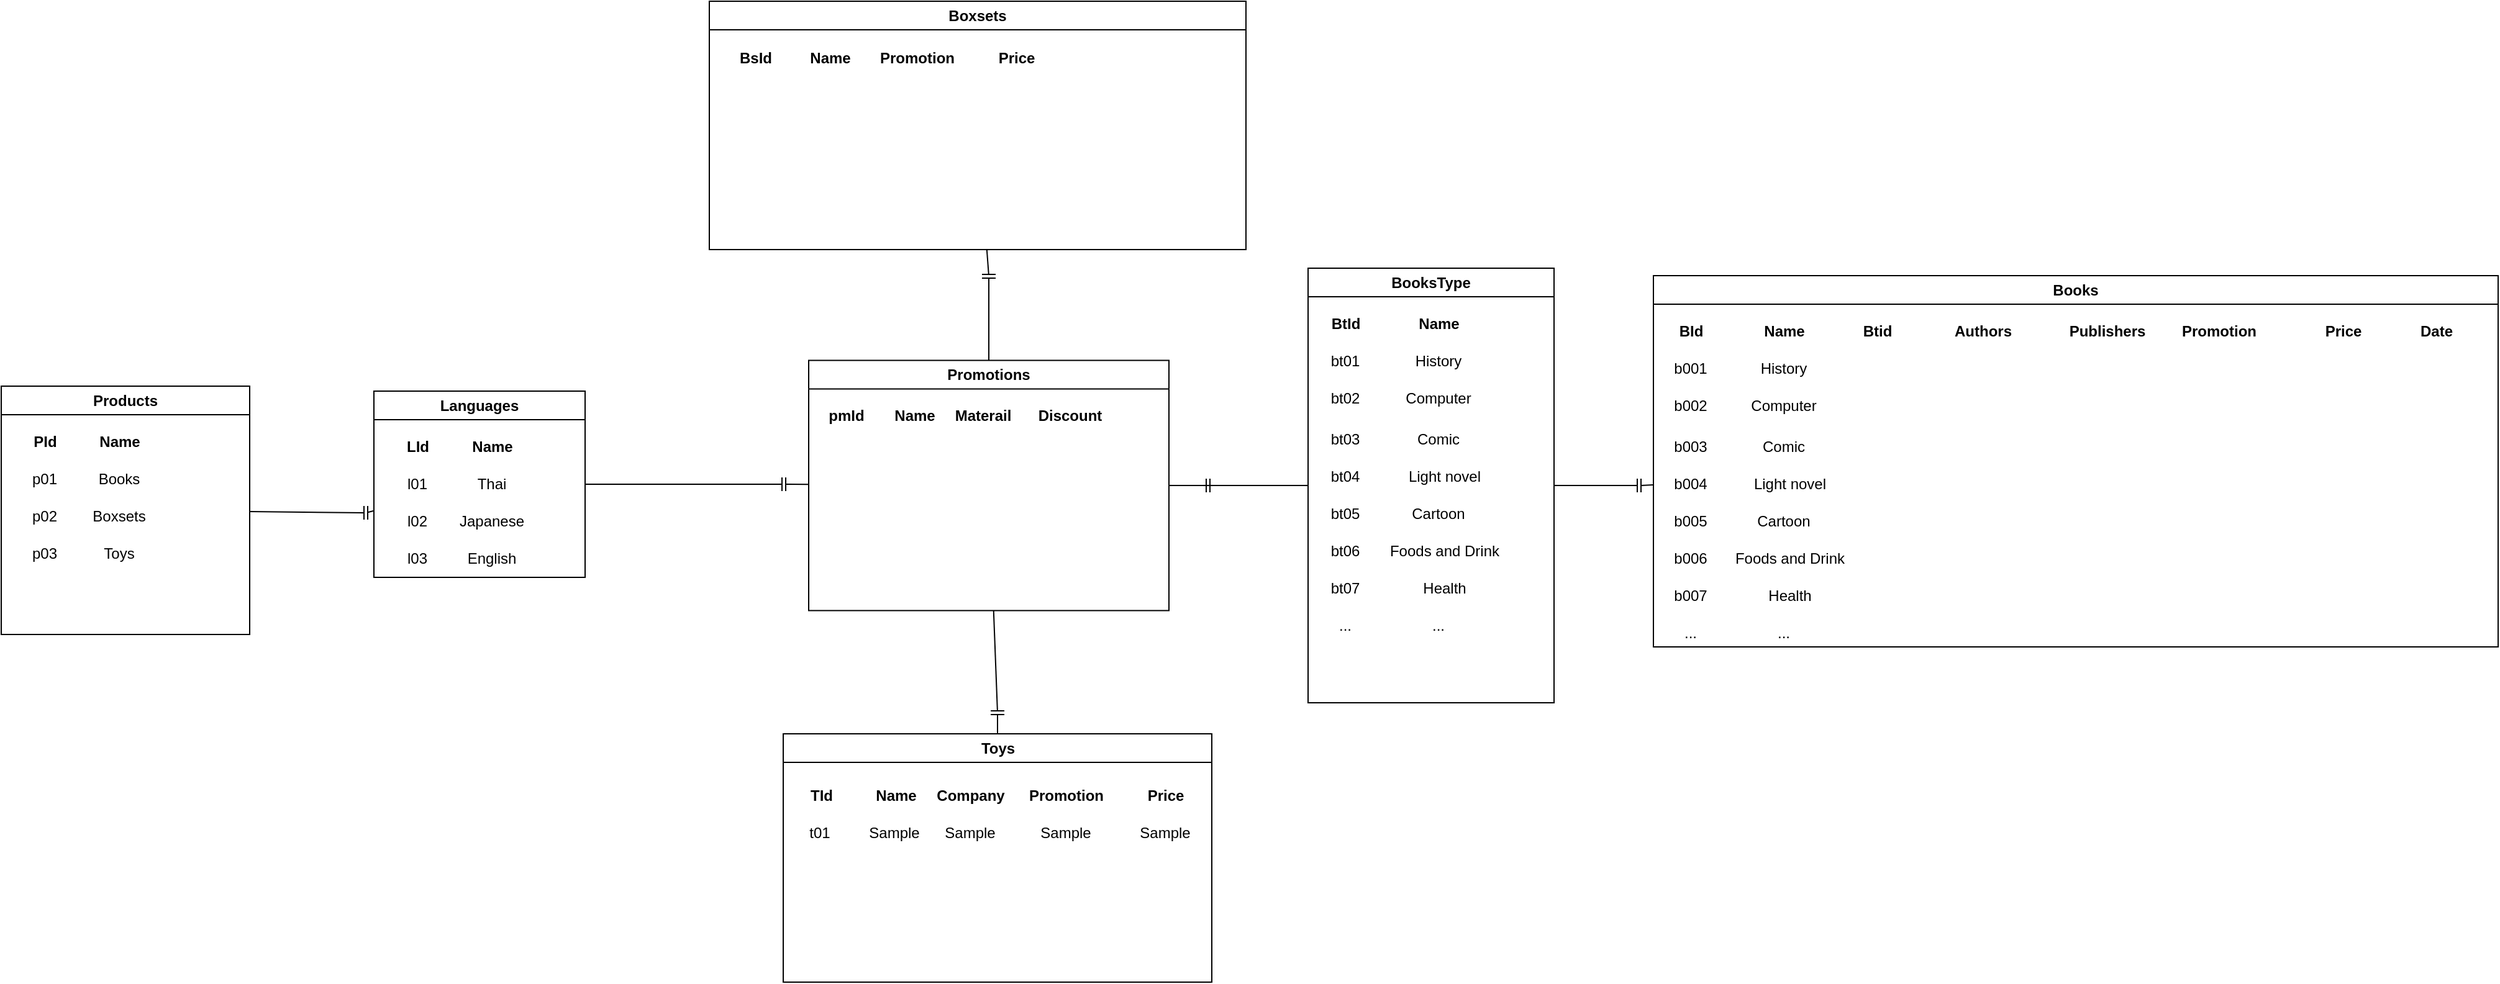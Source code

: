 <mxfile version="24.7.6">
  <diagram id="C5RBs43oDa-KdzZeNtuy" name="Page-1">
    <mxGraphModel dx="1740" dy="1624" grid="1" gridSize="10" guides="1" tooltips="1" connect="1" arrows="1" fold="1" page="1" pageScale="1" pageWidth="827" pageHeight="1169" math="0" shadow="0">
      <root>
        <mxCell id="WIyWlLk6GJQsqaUBKTNV-0" />
        <mxCell id="WIyWlLk6GJQsqaUBKTNV-1" parent="WIyWlLk6GJQsqaUBKTNV-0" />
        <mxCell id="pt_CpqBmzXWyOQe2_6_Q-3" value="Products" style="swimlane;whiteSpace=wrap;html=1;startSize=23;" vertex="1" parent="WIyWlLk6GJQsqaUBKTNV-1">
          <mxGeometry x="-490" y="150" width="200" height="200" as="geometry">
            <mxRectangle x="270" y="60" width="90" height="30" as="alternateBounds" />
          </mxGeometry>
        </mxCell>
        <mxCell id="pt_CpqBmzXWyOQe2_6_Q-7" value="&lt;b&gt;PId&lt;/b&gt;" style="text;html=1;align=center;verticalAlign=middle;resizable=0;points=[];autosize=1;strokeColor=none;fillColor=none;" vertex="1" parent="pt_CpqBmzXWyOQe2_6_Q-3">
          <mxGeometry x="15" y="30" width="40" height="30" as="geometry" />
        </mxCell>
        <mxCell id="pt_CpqBmzXWyOQe2_6_Q-8" value="&lt;b&gt;Name&lt;/b&gt;" style="text;html=1;align=center;verticalAlign=middle;resizable=0;points=[];autosize=1;strokeColor=none;fillColor=none;" vertex="1" parent="pt_CpqBmzXWyOQe2_6_Q-3">
          <mxGeometry x="65" y="30" width="60" height="30" as="geometry" />
        </mxCell>
        <mxCell id="pt_CpqBmzXWyOQe2_6_Q-9" value="p01" style="text;html=1;align=center;verticalAlign=middle;whiteSpace=wrap;rounded=0;" vertex="1" parent="pt_CpqBmzXWyOQe2_6_Q-3">
          <mxGeometry x="5" y="60" width="60" height="30" as="geometry" />
        </mxCell>
        <mxCell id="pt_CpqBmzXWyOQe2_6_Q-10" value="p02" style="text;html=1;align=center;verticalAlign=middle;whiteSpace=wrap;rounded=0;" vertex="1" parent="pt_CpqBmzXWyOQe2_6_Q-3">
          <mxGeometry x="5" y="90" width="60" height="30" as="geometry" />
        </mxCell>
        <mxCell id="pt_CpqBmzXWyOQe2_6_Q-16" value="p03" style="text;html=1;align=center;verticalAlign=middle;whiteSpace=wrap;rounded=0;" vertex="1" parent="pt_CpqBmzXWyOQe2_6_Q-3">
          <mxGeometry x="5" y="120" width="60" height="30" as="geometry" />
        </mxCell>
        <mxCell id="pt_CpqBmzXWyOQe2_6_Q-18" value="Books" style="text;html=1;align=center;verticalAlign=middle;whiteSpace=wrap;rounded=0;" vertex="1" parent="pt_CpqBmzXWyOQe2_6_Q-3">
          <mxGeometry x="65" y="60" width="60" height="30" as="geometry" />
        </mxCell>
        <mxCell id="pt_CpqBmzXWyOQe2_6_Q-19" value="Boxsets" style="text;html=1;align=center;verticalAlign=middle;whiteSpace=wrap;rounded=0;" vertex="1" parent="pt_CpqBmzXWyOQe2_6_Q-3">
          <mxGeometry x="65" y="90" width="60" height="30" as="geometry" />
        </mxCell>
        <mxCell id="pt_CpqBmzXWyOQe2_6_Q-20" value="Toys" style="text;html=1;align=center;verticalAlign=middle;whiteSpace=wrap;rounded=0;" vertex="1" parent="pt_CpqBmzXWyOQe2_6_Q-3">
          <mxGeometry x="65" y="120" width="60" height="30" as="geometry" />
        </mxCell>
        <mxCell id="pt_CpqBmzXWyOQe2_6_Q-4" value="BooksType" style="swimlane;whiteSpace=wrap;html=1;" vertex="1" parent="WIyWlLk6GJQsqaUBKTNV-1">
          <mxGeometry x="562" y="55" width="198" height="350" as="geometry">
            <mxRectangle x="562" y="55" width="100" height="30" as="alternateBounds" />
          </mxGeometry>
        </mxCell>
        <mxCell id="pt_CpqBmzXWyOQe2_6_Q-22" value="&lt;b&gt;BtId&lt;/b&gt;" style="text;html=1;align=center;verticalAlign=middle;resizable=0;points=[];autosize=1;strokeColor=none;fillColor=none;" vertex="1" parent="pt_CpqBmzXWyOQe2_6_Q-4">
          <mxGeometry x="5" y="30" width="50" height="30" as="geometry" />
        </mxCell>
        <mxCell id="pt_CpqBmzXWyOQe2_6_Q-23" value="&lt;b&gt;Name&lt;/b&gt;" style="text;html=1;align=center;verticalAlign=middle;resizable=0;points=[];autosize=1;strokeColor=none;fillColor=none;" vertex="1" parent="pt_CpqBmzXWyOQe2_6_Q-4">
          <mxGeometry x="75" y="30" width="60" height="30" as="geometry" />
        </mxCell>
        <mxCell id="pt_CpqBmzXWyOQe2_6_Q-26" value="bt01" style="text;html=1;align=center;verticalAlign=middle;whiteSpace=wrap;rounded=0;" vertex="1" parent="pt_CpqBmzXWyOQe2_6_Q-4">
          <mxGeometry y="60" width="60" height="30" as="geometry" />
        </mxCell>
        <mxCell id="pt_CpqBmzXWyOQe2_6_Q-27" value="History" style="text;html=1;align=center;verticalAlign=middle;whiteSpace=wrap;rounded=0;" vertex="1" parent="pt_CpqBmzXWyOQe2_6_Q-4">
          <mxGeometry x="75" y="60" width="60" height="30" as="geometry" />
        </mxCell>
        <mxCell id="pt_CpqBmzXWyOQe2_6_Q-28" value="bt02" style="text;html=1;align=center;verticalAlign=middle;whiteSpace=wrap;rounded=0;" vertex="1" parent="pt_CpqBmzXWyOQe2_6_Q-4">
          <mxGeometry y="90" width="60" height="30" as="geometry" />
        </mxCell>
        <mxCell id="pt_CpqBmzXWyOQe2_6_Q-29" value="Computer" style="text;html=1;align=center;verticalAlign=middle;whiteSpace=wrap;rounded=0;" vertex="1" parent="pt_CpqBmzXWyOQe2_6_Q-4">
          <mxGeometry x="75" y="90" width="60" height="30" as="geometry" />
        </mxCell>
        <mxCell id="pt_CpqBmzXWyOQe2_6_Q-34" value="bt03" style="text;html=1;align=center;verticalAlign=middle;whiteSpace=wrap;rounded=0;" vertex="1" parent="pt_CpqBmzXWyOQe2_6_Q-4">
          <mxGeometry y="123" width="60" height="30" as="geometry" />
        </mxCell>
        <mxCell id="pt_CpqBmzXWyOQe2_6_Q-35" value="Comic" style="text;html=1;align=center;verticalAlign=middle;whiteSpace=wrap;rounded=0;" vertex="1" parent="pt_CpqBmzXWyOQe2_6_Q-4">
          <mxGeometry x="75" y="123" width="60" height="30" as="geometry" />
        </mxCell>
        <mxCell id="pt_CpqBmzXWyOQe2_6_Q-36" value="bt04" style="text;html=1;align=center;verticalAlign=middle;whiteSpace=wrap;rounded=0;" vertex="1" parent="pt_CpqBmzXWyOQe2_6_Q-4">
          <mxGeometry y="153" width="60" height="30" as="geometry" />
        </mxCell>
        <mxCell id="pt_CpqBmzXWyOQe2_6_Q-37" value="Light novel" style="text;html=1;align=center;verticalAlign=middle;whiteSpace=wrap;rounded=0;" vertex="1" parent="pt_CpqBmzXWyOQe2_6_Q-4">
          <mxGeometry x="75" y="153" width="70" height="30" as="geometry" />
        </mxCell>
        <mxCell id="pt_CpqBmzXWyOQe2_6_Q-38" value="bt05" style="text;html=1;align=center;verticalAlign=middle;whiteSpace=wrap;rounded=0;" vertex="1" parent="pt_CpqBmzXWyOQe2_6_Q-4">
          <mxGeometry y="183" width="60" height="30" as="geometry" />
        </mxCell>
        <mxCell id="pt_CpqBmzXWyOQe2_6_Q-39" value="Cartoon" style="text;html=1;align=center;verticalAlign=middle;whiteSpace=wrap;rounded=0;" vertex="1" parent="pt_CpqBmzXWyOQe2_6_Q-4">
          <mxGeometry x="75" y="183" width="60" height="30" as="geometry" />
        </mxCell>
        <mxCell id="pt_CpqBmzXWyOQe2_6_Q-40" value="bt06" style="text;html=1;align=center;verticalAlign=middle;whiteSpace=wrap;rounded=0;" vertex="1" parent="pt_CpqBmzXWyOQe2_6_Q-4">
          <mxGeometry y="213" width="60" height="30" as="geometry" />
        </mxCell>
        <mxCell id="pt_CpqBmzXWyOQe2_6_Q-41" value="Foods and Drink" style="text;html=1;align=center;verticalAlign=middle;whiteSpace=wrap;rounded=0;" vertex="1" parent="pt_CpqBmzXWyOQe2_6_Q-4">
          <mxGeometry x="60" y="213" width="100" height="30" as="geometry" />
        </mxCell>
        <mxCell id="pt_CpqBmzXWyOQe2_6_Q-42" value="bt07" style="text;html=1;align=center;verticalAlign=middle;whiteSpace=wrap;rounded=0;" vertex="1" parent="pt_CpqBmzXWyOQe2_6_Q-4">
          <mxGeometry y="243" width="60" height="30" as="geometry" />
        </mxCell>
        <mxCell id="pt_CpqBmzXWyOQe2_6_Q-43" value="&lt;div&gt;Health&lt;/div&gt;" style="text;html=1;align=center;verticalAlign=middle;whiteSpace=wrap;rounded=0;" vertex="1" parent="pt_CpqBmzXWyOQe2_6_Q-4">
          <mxGeometry x="80" y="243" width="60" height="30" as="geometry" />
        </mxCell>
        <mxCell id="pt_CpqBmzXWyOQe2_6_Q-44" value="..." style="text;html=1;align=center;verticalAlign=middle;whiteSpace=wrap;rounded=0;" vertex="1" parent="pt_CpqBmzXWyOQe2_6_Q-4">
          <mxGeometry y="273" width="60" height="30" as="geometry" />
        </mxCell>
        <mxCell id="pt_CpqBmzXWyOQe2_6_Q-46" value="&lt;div&gt;...&lt;/div&gt;" style="text;html=1;align=center;verticalAlign=middle;whiteSpace=wrap;rounded=0;" vertex="1" parent="pt_CpqBmzXWyOQe2_6_Q-4">
          <mxGeometry x="75" y="273" width="60" height="30" as="geometry" />
        </mxCell>
        <mxCell id="pt_CpqBmzXWyOQe2_6_Q-5" value="Toys" style="swimlane;whiteSpace=wrap;html=1;" vertex="1" parent="WIyWlLk6GJQsqaUBKTNV-1">
          <mxGeometry x="139.5" y="430" width="345" height="200" as="geometry" />
        </mxCell>
        <mxCell id="pt_CpqBmzXWyOQe2_6_Q-127" value="&lt;b&gt;TId&lt;/b&gt;" style="text;html=1;align=center;verticalAlign=middle;resizable=0;points=[];autosize=1;strokeColor=none;fillColor=none;" vertex="1" parent="pt_CpqBmzXWyOQe2_6_Q-5">
          <mxGeometry x="10" y="35" width="40" height="30" as="geometry" />
        </mxCell>
        <mxCell id="pt_CpqBmzXWyOQe2_6_Q-128" value="&lt;b&gt;Name&lt;/b&gt;" style="text;html=1;align=center;verticalAlign=middle;resizable=0;points=[];autosize=1;strokeColor=none;fillColor=none;" vertex="1" parent="pt_CpqBmzXWyOQe2_6_Q-5">
          <mxGeometry x="60" y="35" width="60" height="30" as="geometry" />
        </mxCell>
        <mxCell id="pt_CpqBmzXWyOQe2_6_Q-129" value="t01" style="text;html=1;align=center;verticalAlign=middle;whiteSpace=wrap;rounded=0;" vertex="1" parent="pt_CpqBmzXWyOQe2_6_Q-5">
          <mxGeometry x="-1" y="65" width="60" height="30" as="geometry" />
        </mxCell>
        <mxCell id="pt_CpqBmzXWyOQe2_6_Q-131" value="&lt;b&gt;Promotion&lt;/b&gt;" style="text;html=1;align=center;verticalAlign=middle;resizable=0;points=[];autosize=1;strokeColor=none;fillColor=none;" vertex="1" parent="pt_CpqBmzXWyOQe2_6_Q-5">
          <mxGeometry x="187.5" y="35" width="80" height="30" as="geometry" />
        </mxCell>
        <mxCell id="pt_CpqBmzXWyOQe2_6_Q-132" value="&lt;b&gt;Price&lt;/b&gt;" style="text;html=1;align=center;verticalAlign=middle;resizable=0;points=[];autosize=1;strokeColor=none;fillColor=none;" vertex="1" parent="pt_CpqBmzXWyOQe2_6_Q-5">
          <mxGeometry x="282.5" y="35" width="50" height="30" as="geometry" />
        </mxCell>
        <mxCell id="pt_CpqBmzXWyOQe2_6_Q-133" value="&lt;b&gt;Company&lt;/b&gt;" style="text;html=1;align=center;verticalAlign=middle;resizable=0;points=[];autosize=1;strokeColor=none;fillColor=none;" vertex="1" parent="pt_CpqBmzXWyOQe2_6_Q-5">
          <mxGeometry x="110.5" y="35" width="80" height="30" as="geometry" />
        </mxCell>
        <mxCell id="pt_CpqBmzXWyOQe2_6_Q-134" value="Sample" style="text;html=1;align=center;verticalAlign=middle;whiteSpace=wrap;rounded=0;" vertex="1" parent="pt_CpqBmzXWyOQe2_6_Q-5">
          <mxGeometry x="59" y="65" width="60" height="30" as="geometry" />
        </mxCell>
        <mxCell id="pt_CpqBmzXWyOQe2_6_Q-135" value="Sample" style="text;html=1;align=center;verticalAlign=middle;whiteSpace=wrap;rounded=0;" vertex="1" parent="pt_CpqBmzXWyOQe2_6_Q-5">
          <mxGeometry x="120.5" y="65" width="60" height="30" as="geometry" />
        </mxCell>
        <mxCell id="pt_CpqBmzXWyOQe2_6_Q-136" value="Sample" style="text;html=1;align=center;verticalAlign=middle;whiteSpace=wrap;rounded=0;" vertex="1" parent="pt_CpqBmzXWyOQe2_6_Q-5">
          <mxGeometry x="197.5" y="65" width="60" height="30" as="geometry" />
        </mxCell>
        <mxCell id="pt_CpqBmzXWyOQe2_6_Q-137" value="Sample" style="text;html=1;align=center;verticalAlign=middle;whiteSpace=wrap;rounded=0;" vertex="1" parent="pt_CpqBmzXWyOQe2_6_Q-5">
          <mxGeometry x="277.5" y="65" width="60" height="30" as="geometry" />
        </mxCell>
        <mxCell id="pt_CpqBmzXWyOQe2_6_Q-6" value="Boxsets" style="swimlane;whiteSpace=wrap;html=1;" vertex="1" parent="WIyWlLk6GJQsqaUBKTNV-1">
          <mxGeometry x="80" y="-160" width="432" height="200" as="geometry" />
        </mxCell>
        <mxCell id="pt_CpqBmzXWyOQe2_6_Q-142" value="&lt;b&gt;BsId&lt;/b&gt;" style="text;html=1;align=center;verticalAlign=middle;resizable=0;points=[];autosize=1;strokeColor=none;fillColor=none;" vertex="1" parent="pt_CpqBmzXWyOQe2_6_Q-6">
          <mxGeometry x="12" y="31" width="50" height="30" as="geometry" />
        </mxCell>
        <mxCell id="pt_CpqBmzXWyOQe2_6_Q-143" value="&lt;b&gt;Name&lt;/b&gt;" style="text;html=1;align=center;verticalAlign=middle;resizable=0;points=[];autosize=1;strokeColor=none;fillColor=none;" vertex="1" parent="pt_CpqBmzXWyOQe2_6_Q-6">
          <mxGeometry x="67" y="31" width="60" height="30" as="geometry" />
        </mxCell>
        <mxCell id="pt_CpqBmzXWyOQe2_6_Q-145" value="&lt;b&gt;Promotion&lt;/b&gt;" style="text;html=1;align=center;verticalAlign=middle;resizable=0;points=[];autosize=1;strokeColor=none;fillColor=none;" vertex="1" parent="pt_CpqBmzXWyOQe2_6_Q-6">
          <mxGeometry x="127" y="31" width="80" height="30" as="geometry" />
        </mxCell>
        <mxCell id="pt_CpqBmzXWyOQe2_6_Q-150" value="&lt;b&gt;Price&lt;/b&gt;" style="text;html=1;align=center;verticalAlign=middle;resizable=0;points=[];autosize=1;strokeColor=none;fillColor=none;" vertex="1" parent="pt_CpqBmzXWyOQe2_6_Q-6">
          <mxGeometry x="222" y="31" width="50" height="30" as="geometry" />
        </mxCell>
        <mxCell id="pt_CpqBmzXWyOQe2_6_Q-47" value="Languages" style="swimlane;whiteSpace=wrap;html=1;startSize=23;" vertex="1" parent="WIyWlLk6GJQsqaUBKTNV-1">
          <mxGeometry x="-190" y="154" width="170" height="150" as="geometry">
            <mxRectangle x="270" y="60" width="90" height="30" as="alternateBounds" />
          </mxGeometry>
        </mxCell>
        <mxCell id="pt_CpqBmzXWyOQe2_6_Q-48" value="&lt;b&gt;LId&lt;/b&gt;" style="text;html=1;align=center;verticalAlign=middle;resizable=0;points=[];autosize=1;strokeColor=none;fillColor=none;" vertex="1" parent="pt_CpqBmzXWyOQe2_6_Q-47">
          <mxGeometry x="15" y="30" width="40" height="30" as="geometry" />
        </mxCell>
        <mxCell id="pt_CpqBmzXWyOQe2_6_Q-49" value="&lt;b&gt;Name&lt;/b&gt;" style="text;html=1;align=center;verticalAlign=middle;resizable=0;points=[];autosize=1;strokeColor=none;fillColor=none;" vertex="1" parent="pt_CpqBmzXWyOQe2_6_Q-47">
          <mxGeometry x="65" y="30" width="60" height="30" as="geometry" />
        </mxCell>
        <mxCell id="pt_CpqBmzXWyOQe2_6_Q-50" value="l01" style="text;html=1;align=center;verticalAlign=middle;whiteSpace=wrap;rounded=0;" vertex="1" parent="pt_CpqBmzXWyOQe2_6_Q-47">
          <mxGeometry x="5" y="60" width="60" height="30" as="geometry" />
        </mxCell>
        <mxCell id="pt_CpqBmzXWyOQe2_6_Q-51" value="l02" style="text;html=1;align=center;verticalAlign=middle;whiteSpace=wrap;rounded=0;" vertex="1" parent="pt_CpqBmzXWyOQe2_6_Q-47">
          <mxGeometry x="5" y="90" width="60" height="30" as="geometry" />
        </mxCell>
        <mxCell id="pt_CpqBmzXWyOQe2_6_Q-52" value="l03" style="text;html=1;align=center;verticalAlign=middle;whiteSpace=wrap;rounded=0;" vertex="1" parent="pt_CpqBmzXWyOQe2_6_Q-47">
          <mxGeometry x="5" y="120" width="60" height="30" as="geometry" />
        </mxCell>
        <mxCell id="pt_CpqBmzXWyOQe2_6_Q-53" value="Thai" style="text;html=1;align=center;verticalAlign=middle;whiteSpace=wrap;rounded=0;" vertex="1" parent="pt_CpqBmzXWyOQe2_6_Q-47">
          <mxGeometry x="65" y="60" width="60" height="30" as="geometry" />
        </mxCell>
        <mxCell id="pt_CpqBmzXWyOQe2_6_Q-54" value="Japanese" style="text;html=1;align=center;verticalAlign=middle;whiteSpace=wrap;rounded=0;" vertex="1" parent="pt_CpqBmzXWyOQe2_6_Q-47">
          <mxGeometry x="65" y="90" width="60" height="30" as="geometry" />
        </mxCell>
        <mxCell id="pt_CpqBmzXWyOQe2_6_Q-55" value="English" style="text;html=1;align=center;verticalAlign=middle;whiteSpace=wrap;rounded=0;" vertex="1" parent="pt_CpqBmzXWyOQe2_6_Q-47">
          <mxGeometry x="65" y="120" width="60" height="30" as="geometry" />
        </mxCell>
        <mxCell id="pt_CpqBmzXWyOQe2_6_Q-57" value="Books" style="swimlane;whiteSpace=wrap;html=1;" vertex="1" parent="WIyWlLk6GJQsqaUBKTNV-1">
          <mxGeometry x="840" y="61" width="680" height="299" as="geometry" />
        </mxCell>
        <mxCell id="pt_CpqBmzXWyOQe2_6_Q-58" value="&lt;b&gt;BId&lt;/b&gt;" style="text;html=1;align=center;verticalAlign=middle;resizable=0;points=[];autosize=1;strokeColor=none;fillColor=none;" vertex="1" parent="pt_CpqBmzXWyOQe2_6_Q-57">
          <mxGeometry x="10" y="30" width="40" height="30" as="geometry" />
        </mxCell>
        <mxCell id="pt_CpqBmzXWyOQe2_6_Q-59" value="&lt;b&gt;Name&lt;/b&gt;" style="text;html=1;align=center;verticalAlign=middle;resizable=0;points=[];autosize=1;strokeColor=none;fillColor=none;" vertex="1" parent="pt_CpqBmzXWyOQe2_6_Q-57">
          <mxGeometry x="75" y="30" width="60" height="30" as="geometry" />
        </mxCell>
        <mxCell id="pt_CpqBmzXWyOQe2_6_Q-60" value="b001" style="text;html=1;align=center;verticalAlign=middle;whiteSpace=wrap;rounded=0;" vertex="1" parent="pt_CpqBmzXWyOQe2_6_Q-57">
          <mxGeometry y="60" width="60" height="30" as="geometry" />
        </mxCell>
        <mxCell id="pt_CpqBmzXWyOQe2_6_Q-61" value="History" style="text;html=1;align=center;verticalAlign=middle;whiteSpace=wrap;rounded=0;" vertex="1" parent="pt_CpqBmzXWyOQe2_6_Q-57">
          <mxGeometry x="75" y="60" width="60" height="30" as="geometry" />
        </mxCell>
        <mxCell id="pt_CpqBmzXWyOQe2_6_Q-62" value="b002" style="text;html=1;align=center;verticalAlign=middle;whiteSpace=wrap;rounded=0;" vertex="1" parent="pt_CpqBmzXWyOQe2_6_Q-57">
          <mxGeometry y="90" width="60" height="30" as="geometry" />
        </mxCell>
        <mxCell id="pt_CpqBmzXWyOQe2_6_Q-63" value="Computer" style="text;html=1;align=center;verticalAlign=middle;whiteSpace=wrap;rounded=0;" vertex="1" parent="pt_CpqBmzXWyOQe2_6_Q-57">
          <mxGeometry x="75" y="90" width="60" height="30" as="geometry" />
        </mxCell>
        <mxCell id="pt_CpqBmzXWyOQe2_6_Q-64" value="b003" style="text;html=1;align=center;verticalAlign=middle;whiteSpace=wrap;rounded=0;" vertex="1" parent="pt_CpqBmzXWyOQe2_6_Q-57">
          <mxGeometry y="123" width="60" height="30" as="geometry" />
        </mxCell>
        <mxCell id="pt_CpqBmzXWyOQe2_6_Q-65" value="Comic" style="text;html=1;align=center;verticalAlign=middle;whiteSpace=wrap;rounded=0;" vertex="1" parent="pt_CpqBmzXWyOQe2_6_Q-57">
          <mxGeometry x="75" y="123" width="60" height="30" as="geometry" />
        </mxCell>
        <mxCell id="pt_CpqBmzXWyOQe2_6_Q-66" value="b004" style="text;html=1;align=center;verticalAlign=middle;whiteSpace=wrap;rounded=0;" vertex="1" parent="pt_CpqBmzXWyOQe2_6_Q-57">
          <mxGeometry y="153" width="60" height="30" as="geometry" />
        </mxCell>
        <mxCell id="pt_CpqBmzXWyOQe2_6_Q-67" value="Light novel" style="text;html=1;align=center;verticalAlign=middle;whiteSpace=wrap;rounded=0;" vertex="1" parent="pt_CpqBmzXWyOQe2_6_Q-57">
          <mxGeometry x="75" y="153" width="70" height="30" as="geometry" />
        </mxCell>
        <mxCell id="pt_CpqBmzXWyOQe2_6_Q-68" value="b005" style="text;html=1;align=center;verticalAlign=middle;whiteSpace=wrap;rounded=0;" vertex="1" parent="pt_CpqBmzXWyOQe2_6_Q-57">
          <mxGeometry y="183" width="60" height="30" as="geometry" />
        </mxCell>
        <mxCell id="pt_CpqBmzXWyOQe2_6_Q-69" value="Cartoon" style="text;html=1;align=center;verticalAlign=middle;whiteSpace=wrap;rounded=0;" vertex="1" parent="pt_CpqBmzXWyOQe2_6_Q-57">
          <mxGeometry x="75" y="183" width="60" height="30" as="geometry" />
        </mxCell>
        <mxCell id="pt_CpqBmzXWyOQe2_6_Q-70" value="b006" style="text;html=1;align=center;verticalAlign=middle;whiteSpace=wrap;rounded=0;" vertex="1" parent="pt_CpqBmzXWyOQe2_6_Q-57">
          <mxGeometry y="213" width="60" height="30" as="geometry" />
        </mxCell>
        <mxCell id="pt_CpqBmzXWyOQe2_6_Q-71" value="Foods and Drink" style="text;html=1;align=center;verticalAlign=middle;whiteSpace=wrap;rounded=0;" vertex="1" parent="pt_CpqBmzXWyOQe2_6_Q-57">
          <mxGeometry x="60" y="213" width="100" height="30" as="geometry" />
        </mxCell>
        <mxCell id="pt_CpqBmzXWyOQe2_6_Q-72" value="b007" style="text;html=1;align=center;verticalAlign=middle;whiteSpace=wrap;rounded=0;" vertex="1" parent="pt_CpqBmzXWyOQe2_6_Q-57">
          <mxGeometry y="243" width="60" height="30" as="geometry" />
        </mxCell>
        <mxCell id="pt_CpqBmzXWyOQe2_6_Q-73" value="&lt;div&gt;Health&lt;/div&gt;" style="text;html=1;align=center;verticalAlign=middle;whiteSpace=wrap;rounded=0;" vertex="1" parent="pt_CpqBmzXWyOQe2_6_Q-57">
          <mxGeometry x="80" y="243" width="60" height="30" as="geometry" />
        </mxCell>
        <mxCell id="pt_CpqBmzXWyOQe2_6_Q-74" value="..." style="text;html=1;align=center;verticalAlign=middle;whiteSpace=wrap;rounded=0;" vertex="1" parent="pt_CpqBmzXWyOQe2_6_Q-57">
          <mxGeometry y="273" width="60" height="30" as="geometry" />
        </mxCell>
        <mxCell id="pt_CpqBmzXWyOQe2_6_Q-75" value="&lt;div&gt;...&lt;/div&gt;" style="text;html=1;align=center;verticalAlign=middle;whiteSpace=wrap;rounded=0;" vertex="1" parent="pt_CpqBmzXWyOQe2_6_Q-57">
          <mxGeometry x="75" y="273" width="60" height="30" as="geometry" />
        </mxCell>
        <mxCell id="pt_CpqBmzXWyOQe2_6_Q-76" value="&lt;b&gt;Authors&lt;/b&gt;" style="text;html=1;align=center;verticalAlign=middle;resizable=0;points=[];autosize=1;strokeColor=none;fillColor=none;" vertex="1" parent="pt_CpqBmzXWyOQe2_6_Q-57">
          <mxGeometry x="230" y="30" width="70" height="30" as="geometry" />
        </mxCell>
        <mxCell id="pt_CpqBmzXWyOQe2_6_Q-77" value="&lt;b&gt;Publishers&lt;/b&gt;" style="text;html=1;align=center;verticalAlign=middle;resizable=0;points=[];autosize=1;strokeColor=none;fillColor=none;" vertex="1" parent="pt_CpqBmzXWyOQe2_6_Q-57">
          <mxGeometry x="325" y="30" width="80" height="30" as="geometry" />
        </mxCell>
        <mxCell id="pt_CpqBmzXWyOQe2_6_Q-78" value="&lt;b&gt;Promotion&lt;/b&gt;" style="text;html=1;align=center;verticalAlign=middle;resizable=0;points=[];autosize=1;strokeColor=none;fillColor=none;" vertex="1" parent="pt_CpqBmzXWyOQe2_6_Q-57">
          <mxGeometry x="415" y="30" width="80" height="30" as="geometry" />
        </mxCell>
        <mxCell id="pt_CpqBmzXWyOQe2_6_Q-79" value="&lt;b&gt;Price&lt;/b&gt;" style="text;html=1;align=center;verticalAlign=middle;resizable=0;points=[];autosize=1;strokeColor=none;fillColor=none;" vertex="1" parent="pt_CpqBmzXWyOQe2_6_Q-57">
          <mxGeometry x="530" y="30" width="50" height="30" as="geometry" />
        </mxCell>
        <mxCell id="pt_CpqBmzXWyOQe2_6_Q-80" value="&lt;b&gt;Date&lt;/b&gt;" style="text;html=1;align=center;verticalAlign=middle;resizable=0;points=[];autosize=1;strokeColor=none;fillColor=none;" vertex="1" parent="pt_CpqBmzXWyOQe2_6_Q-57">
          <mxGeometry x="605" y="30" width="50" height="30" as="geometry" />
        </mxCell>
        <mxCell id="pt_CpqBmzXWyOQe2_6_Q-81" value="&lt;b&gt;Btid&lt;/b&gt;" style="text;html=1;align=center;verticalAlign=middle;resizable=0;points=[];autosize=1;strokeColor=none;fillColor=none;" vertex="1" parent="pt_CpqBmzXWyOQe2_6_Q-57">
          <mxGeometry x="155" y="30" width="50" height="30" as="geometry" />
        </mxCell>
        <mxCell id="pt_CpqBmzXWyOQe2_6_Q-85" value="" style="endArrow=none;html=1;rounded=0;exitX=1;exitY=0.5;exitDx=0;exitDy=0;" edge="1" parent="WIyWlLk6GJQsqaUBKTNV-1" source="pt_CpqBmzXWyOQe2_6_Q-89" target="pt_CpqBmzXWyOQe2_6_Q-57">
          <mxGeometry width="50" height="50" relative="1" as="geometry">
            <mxPoint x="760" y="260" as="sourcePoint" />
            <mxPoint x="810" y="210" as="targetPoint" />
          </mxGeometry>
        </mxCell>
        <mxCell id="pt_CpqBmzXWyOQe2_6_Q-90" value="" style="endArrow=none;html=1;rounded=0;" edge="1" parent="WIyWlLk6GJQsqaUBKTNV-1" source="pt_CpqBmzXWyOQe2_6_Q-4" target="pt_CpqBmzXWyOQe2_6_Q-89">
          <mxGeometry width="50" height="50" relative="1" as="geometry">
            <mxPoint x="779" y="230" as="sourcePoint" />
            <mxPoint x="840" y="235" as="targetPoint" />
          </mxGeometry>
        </mxCell>
        <mxCell id="pt_CpqBmzXWyOQe2_6_Q-89" value="" style="shape=partialRectangle;whiteSpace=wrap;html=1;bottom=0;top=0;fillColor=none;" vertex="1" parent="WIyWlLk6GJQsqaUBKTNV-1">
          <mxGeometry x="827" y="225" width="3" height="10" as="geometry" />
        </mxCell>
        <mxCell id="pt_CpqBmzXWyOQe2_6_Q-108" value="" style="endArrow=none;html=1;rounded=0;" edge="1" parent="WIyWlLk6GJQsqaUBKTNV-1" target="pt_CpqBmzXWyOQe2_6_Q-4">
          <mxGeometry width="50" height="50" relative="1" as="geometry">
            <mxPoint x="480" y="230" as="sourcePoint" />
            <mxPoint x="558.5" y="210" as="targetPoint" />
          </mxGeometry>
        </mxCell>
        <mxCell id="pt_CpqBmzXWyOQe2_6_Q-110" value="" style="endArrow=none;html=1;rounded=0;" edge="1" parent="WIyWlLk6GJQsqaUBKTNV-1" source="pt_CpqBmzXWyOQe2_6_Q-111" target="pt_CpqBmzXWyOQe2_6_Q-47">
          <mxGeometry width="50" height="50" relative="1" as="geometry">
            <mxPoint y="261" as="sourcePoint" />
            <mxPoint x="90" y="259" as="targetPoint" />
          </mxGeometry>
        </mxCell>
        <mxCell id="pt_CpqBmzXWyOQe2_6_Q-112" value="" style="endArrow=none;html=1;rounded=0;" edge="1" parent="WIyWlLk6GJQsqaUBKTNV-1" source="pt_CpqBmzXWyOQe2_6_Q-3" target="pt_CpqBmzXWyOQe2_6_Q-111">
          <mxGeometry width="50" height="50" relative="1" as="geometry">
            <mxPoint x="-280" y="250.113" as="sourcePoint" />
            <mxPoint x="-208" y="251" as="targetPoint" />
          </mxGeometry>
        </mxCell>
        <mxCell id="pt_CpqBmzXWyOQe2_6_Q-111" value="" style="shape=partialRectangle;whiteSpace=wrap;html=1;bottom=0;top=0;fillColor=none;" vertex="1" parent="WIyWlLk6GJQsqaUBKTNV-1">
          <mxGeometry x="-198" y="247" width="3" height="10" as="geometry" />
        </mxCell>
        <mxCell id="pt_CpqBmzXWyOQe2_6_Q-114" value="" style="endArrow=none;html=1;rounded=0;" edge="1" parent="WIyWlLk6GJQsqaUBKTNV-1" source="pt_CpqBmzXWyOQe2_6_Q-188" target="pt_CpqBmzXWyOQe2_6_Q-102">
          <mxGeometry width="50" height="50" relative="1" as="geometry">
            <mxPoint y="250" as="sourcePoint" />
            <mxPoint x="80" y="249" as="targetPoint" />
          </mxGeometry>
        </mxCell>
        <mxCell id="pt_CpqBmzXWyOQe2_6_Q-102" value="" style="shape=partialRectangle;whiteSpace=wrap;html=1;bottom=0;top=0;fillColor=none;" vertex="1" parent="WIyWlLk6GJQsqaUBKTNV-1">
          <mxGeometry x="480" y="225" width="3" height="10" as="geometry" />
        </mxCell>
        <mxCell id="pt_CpqBmzXWyOQe2_6_Q-122" value="" style="endArrow=none;html=1;rounded=0;" edge="1" parent="WIyWlLk6GJQsqaUBKTNV-1" source="pt_CpqBmzXWyOQe2_6_Q-3">
          <mxGeometry width="50" height="50" relative="1" as="geometry">
            <mxPoint x="-290" y="251" as="sourcePoint" />
            <mxPoint x="-290" y="250" as="targetPoint" />
          </mxGeometry>
        </mxCell>
        <mxCell id="pt_CpqBmzXWyOQe2_6_Q-123" value="" style="endArrow=none;html=1;rounded=0;" edge="1" parent="WIyWlLk6GJQsqaUBKTNV-1" source="pt_CpqBmzXWyOQe2_6_Q-124" target="pt_CpqBmzXWyOQe2_6_Q-188">
          <mxGeometry width="50" height="50" relative="1" as="geometry">
            <mxPoint x="380" y="534.632" as="sourcePoint" />
            <mxPoint x="312" y="243" as="targetPoint" />
          </mxGeometry>
        </mxCell>
        <mxCell id="pt_CpqBmzXWyOQe2_6_Q-125" value="" style="endArrow=none;html=1;rounded=0;" edge="1" parent="WIyWlLk6GJQsqaUBKTNV-1" source="pt_CpqBmzXWyOQe2_6_Q-5" target="pt_CpqBmzXWyOQe2_6_Q-124">
          <mxGeometry width="50" height="50" relative="1" as="geometry">
            <mxPoint x="395" y="405" as="sourcePoint" />
            <mxPoint x="395" y="305" as="targetPoint" />
          </mxGeometry>
        </mxCell>
        <mxCell id="pt_CpqBmzXWyOQe2_6_Q-124" value="" style="shape=partialRectangle;whiteSpace=wrap;html=1;bottom=0;top=0;fillColor=none;direction=south;" vertex="1" parent="WIyWlLk6GJQsqaUBKTNV-1">
          <mxGeometry x="307" y="411.5" width="10" height="3" as="geometry" />
        </mxCell>
        <mxCell id="pt_CpqBmzXWyOQe2_6_Q-138" value="" style="endArrow=none;html=1;rounded=0;" edge="1" parent="WIyWlLk6GJQsqaUBKTNV-1" source="pt_CpqBmzXWyOQe2_6_Q-179" target="pt_CpqBmzXWyOQe2_6_Q-6">
          <mxGeometry width="50" height="50" relative="1" as="geometry">
            <mxPoint x="405" y="422" as="sourcePoint" />
            <mxPoint x="405" y="315" as="targetPoint" />
          </mxGeometry>
        </mxCell>
        <mxCell id="pt_CpqBmzXWyOQe2_6_Q-180" value="" style="endArrow=none;html=1;rounded=0;" edge="1" parent="WIyWlLk6GJQsqaUBKTNV-1" source="pt_CpqBmzXWyOQe2_6_Q-188" target="pt_CpqBmzXWyOQe2_6_Q-179">
          <mxGeometry width="50" height="50" relative="1" as="geometry">
            <mxPoint x="394" y="155" as="sourcePoint" />
            <mxPoint x="393" y="-11" as="targetPoint" />
          </mxGeometry>
        </mxCell>
        <mxCell id="pt_CpqBmzXWyOQe2_6_Q-179" value="" style="shape=partialRectangle;whiteSpace=wrap;html=1;bottom=0;top=0;fillColor=none;direction=south;" vertex="1" parent="WIyWlLk6GJQsqaUBKTNV-1">
          <mxGeometry x="300" y="60" width="10" height="3" as="geometry" />
        </mxCell>
        <mxCell id="pt_CpqBmzXWyOQe2_6_Q-188" value="Promotions" style="swimlane;whiteSpace=wrap;html=1;" vertex="1" parent="WIyWlLk6GJQsqaUBKTNV-1">
          <mxGeometry x="160" y="129.25" width="290" height="201.5" as="geometry" />
        </mxCell>
        <mxCell id="pt_CpqBmzXWyOQe2_6_Q-189" value="&lt;b&gt;pmId&lt;/b&gt;" style="text;html=1;align=center;verticalAlign=middle;resizable=0;points=[];autosize=1;strokeColor=none;fillColor=none;" vertex="1" parent="pt_CpqBmzXWyOQe2_6_Q-188">
          <mxGeometry x="5" y="30" width="50" height="30" as="geometry" />
        </mxCell>
        <mxCell id="pt_CpqBmzXWyOQe2_6_Q-190" value="&lt;b&gt;Name&lt;/b&gt;" style="text;html=1;align=center;verticalAlign=middle;resizable=0;points=[];autosize=1;strokeColor=none;fillColor=none;" vertex="1" parent="pt_CpqBmzXWyOQe2_6_Q-188">
          <mxGeometry x="55" y="30" width="60" height="30" as="geometry" />
        </mxCell>
        <mxCell id="pt_CpqBmzXWyOQe2_6_Q-191" value="&lt;b&gt;Materail&lt;/b&gt;" style="text;html=1;align=center;verticalAlign=middle;resizable=0;points=[];autosize=1;strokeColor=none;fillColor=none;" vertex="1" parent="pt_CpqBmzXWyOQe2_6_Q-188">
          <mxGeometry x="105" y="30" width="70" height="30" as="geometry" />
        </mxCell>
        <mxCell id="pt_CpqBmzXWyOQe2_6_Q-192" value="&lt;b&gt;Discount&lt;/b&gt;" style="text;html=1;align=center;verticalAlign=middle;resizable=0;points=[];autosize=1;strokeColor=none;fillColor=none;" vertex="1" parent="pt_CpqBmzXWyOQe2_6_Q-188">
          <mxGeometry x="175" y="30" width="70" height="30" as="geometry" />
        </mxCell>
        <mxCell id="pt_CpqBmzXWyOQe2_6_Q-195" value="" style="endArrow=none;html=1;rounded=0;" edge="1" parent="WIyWlLk6GJQsqaUBKTNV-1" source="pt_CpqBmzXWyOQe2_6_Q-196" target="pt_CpqBmzXWyOQe2_6_Q-188">
          <mxGeometry width="50" height="50" relative="1" as="geometry">
            <mxPoint x="-280" y="261" as="sourcePoint" />
            <mxPoint x="-188" y="262" as="targetPoint" />
          </mxGeometry>
        </mxCell>
        <mxCell id="pt_CpqBmzXWyOQe2_6_Q-197" value="" style="endArrow=none;html=1;rounded=0;" edge="1" parent="WIyWlLk6GJQsqaUBKTNV-1" source="pt_CpqBmzXWyOQe2_6_Q-47" target="pt_CpqBmzXWyOQe2_6_Q-196">
          <mxGeometry width="50" height="50" relative="1" as="geometry">
            <mxPoint x="-20" y="229" as="sourcePoint" />
            <mxPoint x="160" y="230" as="targetPoint" />
          </mxGeometry>
        </mxCell>
        <mxCell id="pt_CpqBmzXWyOQe2_6_Q-196" value="" style="shape=partialRectangle;whiteSpace=wrap;html=1;bottom=0;top=0;fillColor=none;" vertex="1" parent="WIyWlLk6GJQsqaUBKTNV-1">
          <mxGeometry x="138.5" y="224" width="3" height="10" as="geometry" />
        </mxCell>
      </root>
    </mxGraphModel>
  </diagram>
</mxfile>
